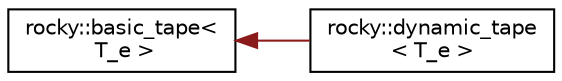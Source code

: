 digraph "Graphical Class Hierarchy"
{
 // LATEX_PDF_SIZE
  edge [fontname="Helvetica",fontsize="10",labelfontname="Helvetica",labelfontsize="10"];
  node [fontname="Helvetica",fontsize="10",shape=record];
  rankdir="LR";
  Node0 [label="rocky::basic_tape\<\l T_e \>",height=0.2,width=0.4,color="black", fillcolor="white", style="filled",URL="$classrocky_1_1basic__tape.html",tooltip="base class for tapes"];
  Node0 -> Node1 [dir="back",color="firebrick4",fontsize="10",style="solid",fontname="Helvetica"];
  Node1 [label="rocky::dynamic_tape\l\< T_e \>",height=0.2,width=0.4,color="black", fillcolor="white", style="filled",URL="$classrocky_1_1dynamic__tape.html",tooltip="dynamic data tape"];
}
